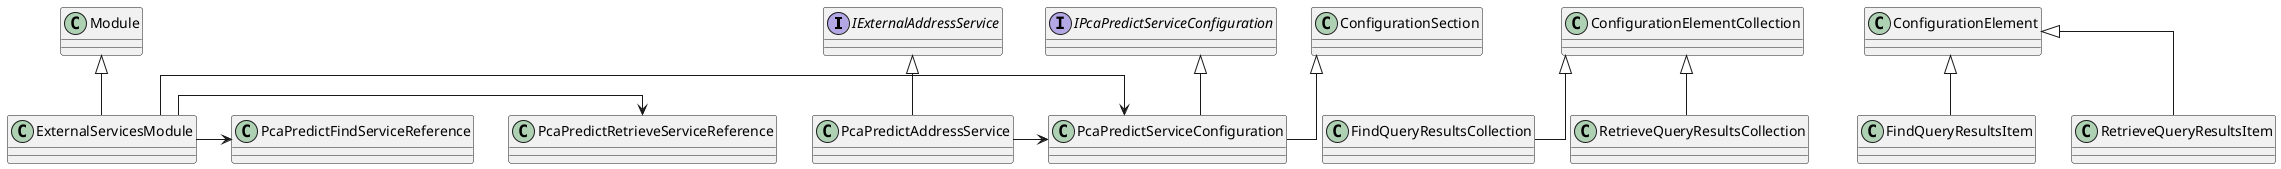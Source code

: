 @startuml Address

skinparam linetype polyline
skinparam linetype ortho

Interface IExternalAddressService
'Interface IFakeAddressServiceConfiguration
Interface IPcaPredictServiceConfiguration
'Class ExternalAddressServiceProfile
'Class AddressServiceFindQueryResult
'Class AddressServiceFindQueryResults
'Class AddressServiceRetrieveQueryResult
'Class AddressServiceRetrieveQueryResults
'Class AddressServiceFindQuery
'Class AddressServiceRetrieveQuery
'Class ConfigurationSection

Module <|-- ExternalServicesModule
ExternalServicesModule -> PcaPredictFindServiceReference
ExternalServicesModule -> PcaPredictRetrieveServiceReference
ExternalServicesModule ->PcaPredictServiceConfiguration

IExternalAddressService <|-- PcaPredictAddressService 

PcaPredictAddressService -> PcaPredictServiceConfiguration
ConfigurationElementCollection <|--FindQueryResultsCollection
ConfigurationElement <|-- FindQueryResultsItem
ConfigurationSection <|-- PcaPredictServiceConfiguration
IPcaPredictServiceConfiguration <|-- PcaPredictServiceConfiguration
'PcaPredictServiceConfiguration -> FindService
'PcaPredictServiceConfiguration -> RetrieveService
ConfigurationElementCollection <|-- RetrieveQueryResultsCollection
'RetrieveQueryResultsCollection -> RetrieveQueryResultsItem
ConfigurationElement <|-- RetrieveQueryResultsItem


' Fake
'ExternalServicesModule ->FakeAddressServiceConfiguration
'IExternalAddressService <|-- FakeAddressService 
'FakeAddressService -> FakeAddressServiceConfiguration
'IFakeAddressServiceConfiguration <|-- FakeAddressServiceConfiguration
'IFakeAddressServiceConfiguration <|-- ConfigurationSection
'IFakeAddressServiceConfiguration -> RetrieveQueryResultsCollection
'IFakeAddressServiceConfiguration -> FindQueryResultsCollection

@enduml